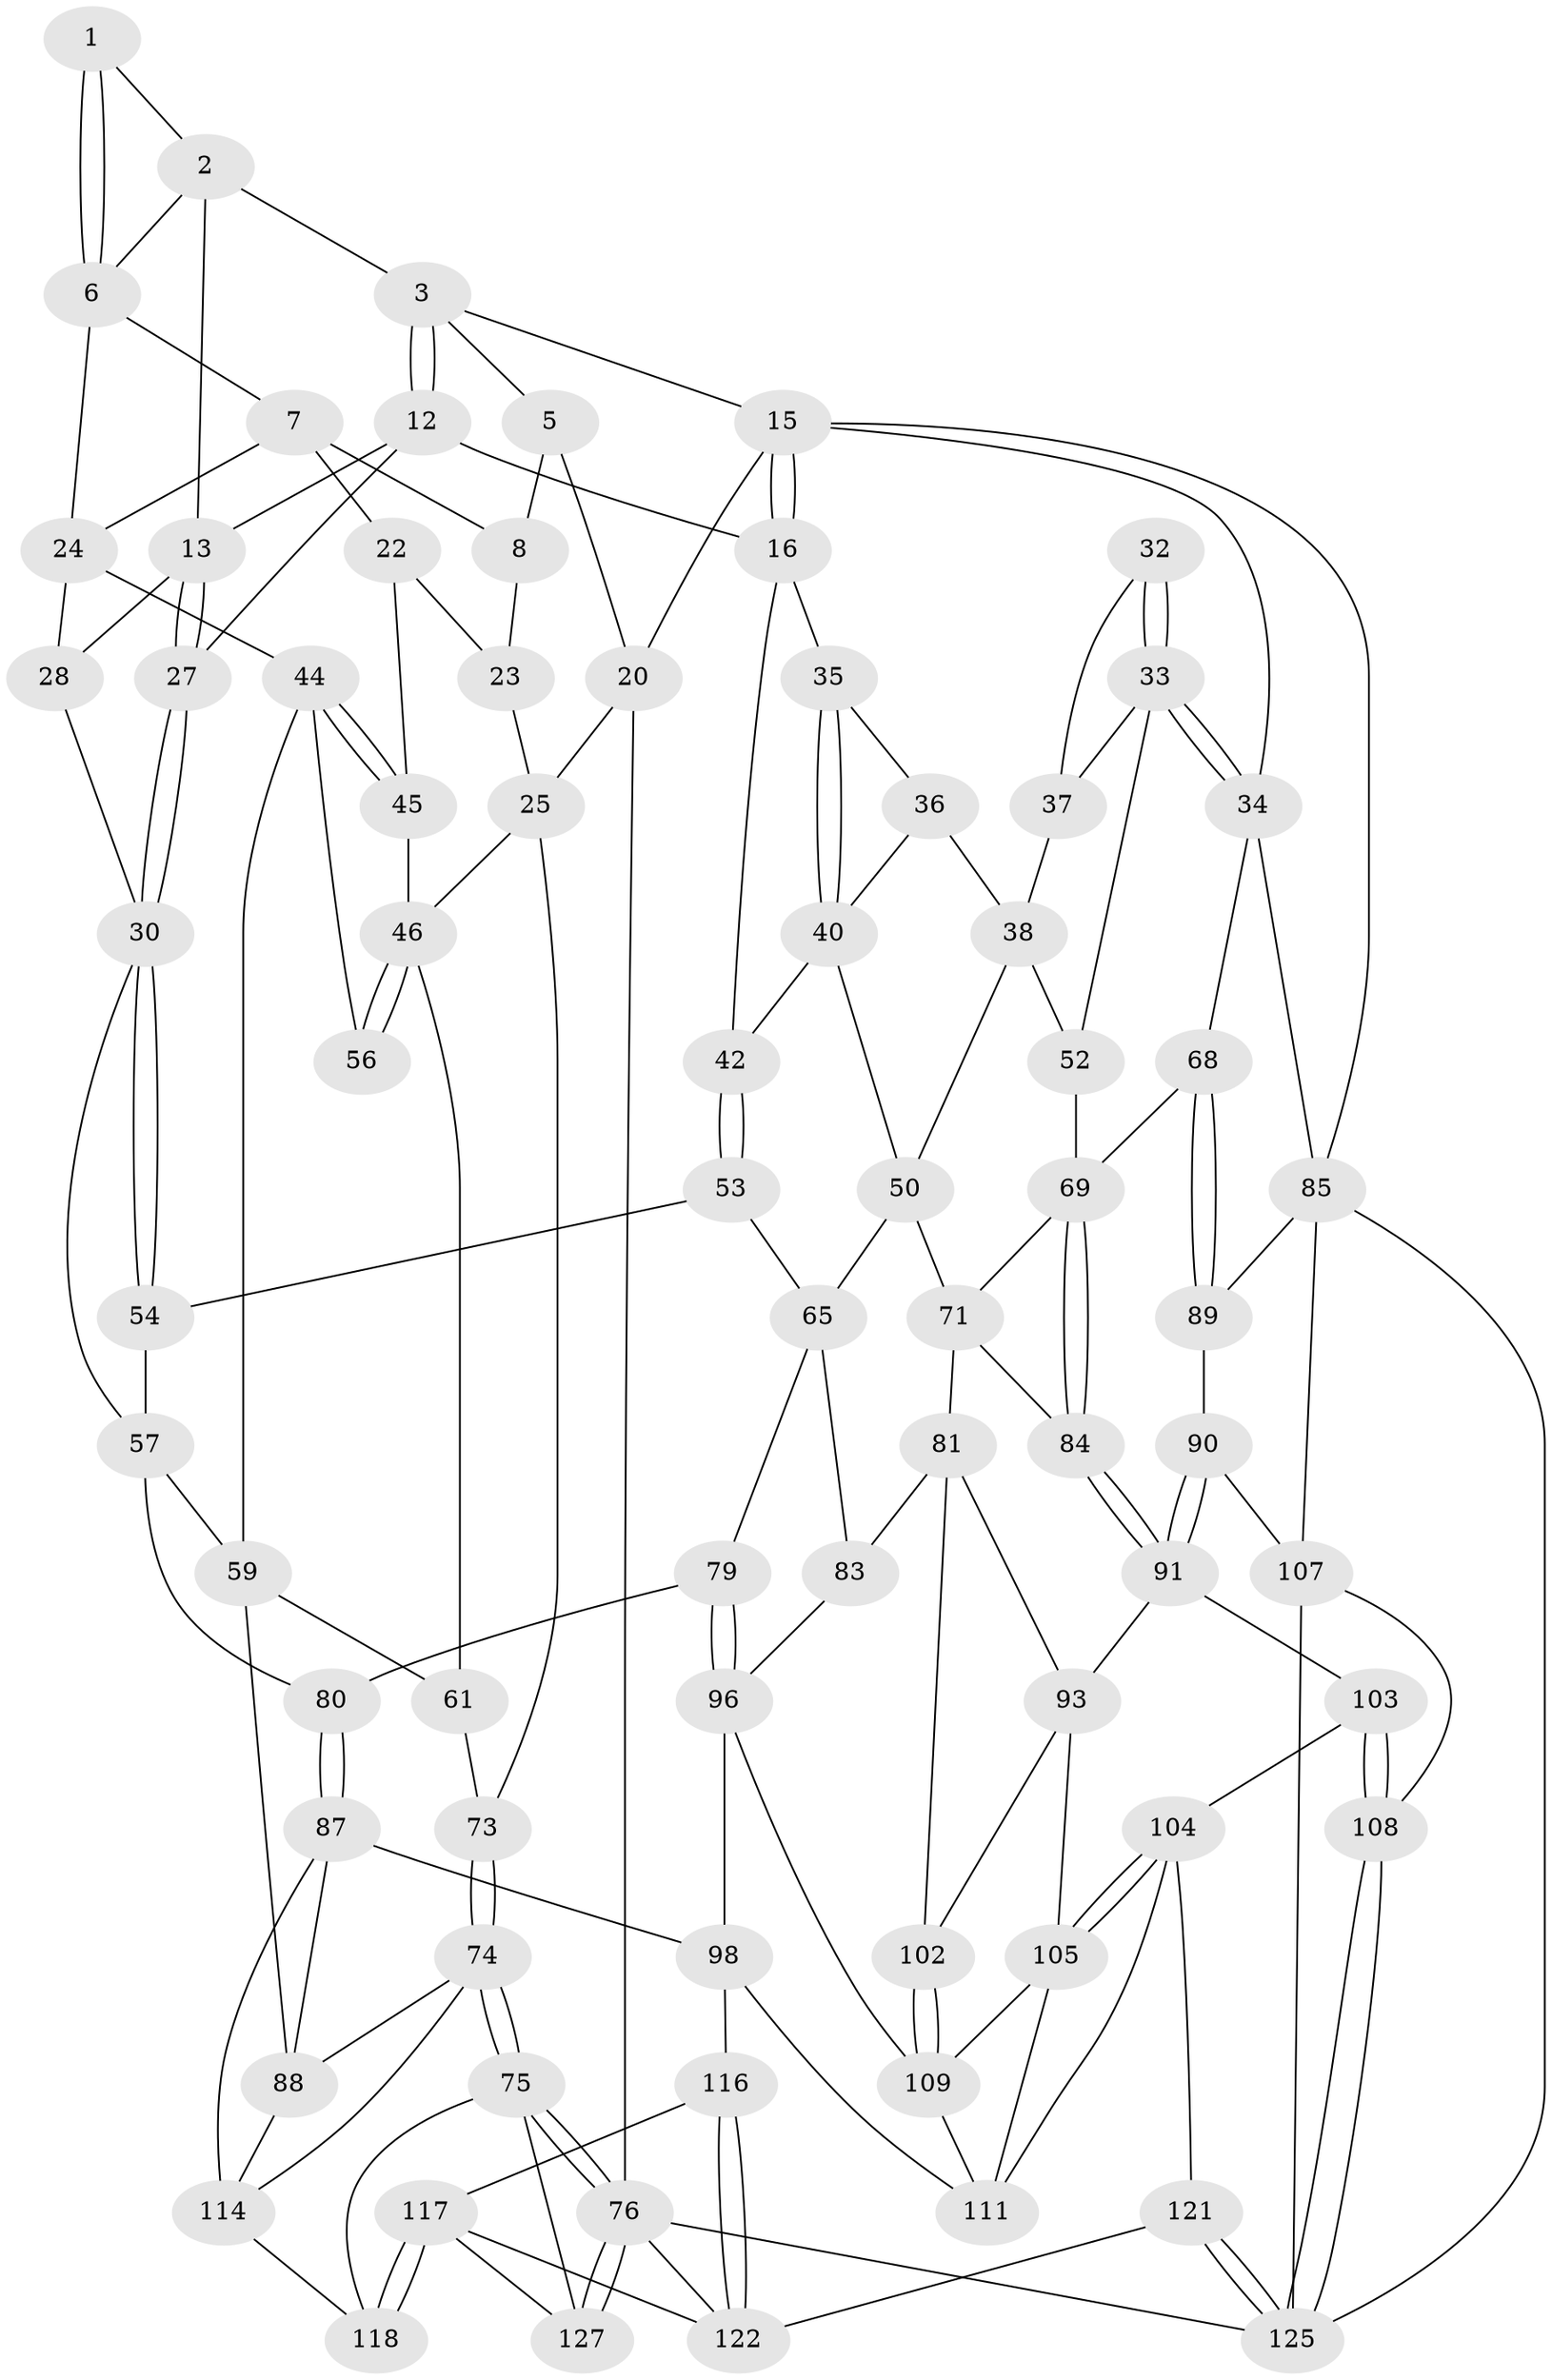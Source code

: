 // original degree distribution, {3: 0.03875968992248062, 4: 0.20155038759689922, 5: 0.5348837209302325, 6: 0.2248062015503876}
// Generated by graph-tools (version 1.1) at 2025/11/02/27/25 16:11:53]
// undirected, 77 vertices, 167 edges
graph export_dot {
graph [start="1"]
  node [color=gray90,style=filled];
  1 [pos="+0.21603792014670892+0.07013146141494415"];
  2 [pos="+0.314597673979505+0.05799186796544167",super="+10"];
  3 [pos="+0.3262181079230164+0.04936140243023582",super="+4"];
  5 [pos="+0.11702764625105846+0",super="+9"];
  6 [pos="+0.20518378263120762+0.08243173801230373",super="+11"];
  7 [pos="+0.17671833579604973+0.09202353938649956",super="+21"];
  8 [pos="+0.12368826709221664+0.08020312033124524"];
  12 [pos="+0.3593758754892059+0.13727643418085883",super="+18"];
  13 [pos="+0.33946110494034687+0.159259975901764",super="+14"];
  15 [pos="+0.5456366279483014+0",super="+19"];
  16 [pos="+0.5660528651561614+0",super="+17"];
  20 [pos="+0+0"];
  22 [pos="+0.1692033571114269+0.1792257671521938",super="+43"];
  23 [pos="+0.1088920954334475+0.1289575352392948",super="+26"];
  24 [pos="+0.212555956738409+0.21803778345186983",super="+29"];
  25 [pos="+0+0.03112120506021891",super="+48"];
  27 [pos="+0.3687745059524591+0.25134397308890594"];
  28 [pos="+0.251246258413213+0.25189018265398705"];
  30 [pos="+0.3553315474418208+0.2697787544136698",super="+31"];
  32 [pos="+0.7635618484974451+0.12166696095837895"];
  33 [pos="+1+0.15114118316531738",super="+51"];
  34 [pos="+1+0.14941899263200958",super="+67"];
  35 [pos="+0.6545851565419459+0.06419680010947228"];
  36 [pos="+0.6869618948743511+0.09135965618606122",super="+39"];
  37 [pos="+0.7567323534497381+0.22509743476071192"];
  38 [pos="+0.7243738909551726+0.22351451370519562",super="+49"];
  40 [pos="+0.659795324150136+0.268146724873644",super="+41"];
  42 [pos="+0.5481938033277527+0.2359154678535049"];
  44 [pos="+0.1822849554944908+0.2946585006003603",super="+55"];
  45 [pos="+0.09116126894303848+0.24505113081619537"];
  46 [pos="+0.036141653047026503+0.2796640187089706",super="+47"];
  50 [pos="+0.6531672277606941+0.3782723842179873",super="+64"];
  52 [pos="+0.7759791386657965+0.3523744240520864"];
  53 [pos="+0.4419551854329892+0.35389460717695453",super="+66"];
  54 [pos="+0.3558271685064928+0.2707024681952626",super="+60"];
  56 [pos="+0.08607627835435937+0.3519903493061909"];
  57 [pos="+0.28800984817040765+0.4747982024320883",super="+58"];
  59 [pos="+0.16546153212236192+0.44861105130072926",super="+62"];
  61 [pos="+0.03785470379571265+0.36659893887378636",super="+63"];
  65 [pos="+0.5127709930871471+0.44771045810902504",super="+78"];
  68 [pos="+0.9514336594457229+0.4922563974477698"];
  69 [pos="+0.9202654782572234+0.49328768215413454",super="+70"];
  71 [pos="+0.7552231206240727+0.5100994051246126",super="+72"];
  73 [pos="+0+0.5815912455516556"];
  74 [pos="+0+0.6344268105989308",super="+95"];
  75 [pos="+0+0.8293766715378272",super="+123"];
  76 [pos="+0+1",super="+77"];
  79 [pos="+0.3422237560744012+0.5560292894660378"];
  80 [pos="+0.27346474134449195+0.49511545473299323"];
  81 [pos="+0.6594960154286253+0.549600449696614",super="+82"];
  83 [pos="+0.46544384816597045+0.606118251538514"];
  84 [pos="+0.8239145706687189+0.5842858140606213"];
  85 [pos="+1+0.9882164381576366",super="+86"];
  87 [pos="+0.2054939186866851+0.6534920546951374",super="+99"];
  88 [pos="+0.15009790321045755+0.6601618446546047",super="+94"];
  89 [pos="+0.9257146257529539+0.6216971392741426",super="+100"];
  90 [pos="+0.8565925340464758+0.6822234318150746",super="+106"];
  91 [pos="+0.8125115570999409+0.6224429174572762",super="+92"];
  93 [pos="+0.6705545324317845+0.5751125407074362",super="+101"];
  96 [pos="+0.3746073314106735+0.6003713666466609",super="+97"];
  98 [pos="+0.28845905659516863+0.7287468170004574",super="+112"];
  102 [pos="+0.5043153822676402+0.6593691497259819"];
  103 [pos="+0.7547353473687579+0.7975920999762678"];
  104 [pos="+0.6811638905189755+0.8037205832350753",super="+120"];
  105 [pos="+0.6483691566168319+0.7794751245112832",super="+113"];
  107 [pos="+0.8256063193511411+0.8099730335506934",super="+124"];
  108 [pos="+0.811829320440631+0.8119135597546459"];
  109 [pos="+0.49340394713098523+0.7376590080113917",super="+110"];
  111 [pos="+0.42537635405481006+0.8025812793656407",super="+119"];
  114 [pos="+0.1364062518579804+0.809319681080394",super="+115"];
  116 [pos="+0.321885788521962+0.8602904508848513"];
  117 [pos="+0.3054113176011994+0.8639975723126481",super="+126"];
  118 [pos="+0.12753422585523988+0.8358450730618748"];
  121 [pos="+0.5331349717816402+1"];
  122 [pos="+0.4529097911317738+1",super="+129"];
  125 [pos="+0.6474508391349318+1",super="+128"];
  127 [pos="+0.12418262990879557+0.9143980263830014"];
  1 -- 2;
  1 -- 6;
  1 -- 6;
  2 -- 3;
  2 -- 13;
  2 -- 6;
  3 -- 12;
  3 -- 12;
  3 -- 5;
  3 -- 15;
  5 -- 8;
  5 -- 20;
  6 -- 7;
  6 -- 24;
  7 -- 8;
  7 -- 24;
  7 -- 22;
  8 -- 23;
  12 -- 13;
  12 -- 16;
  12 -- 27;
  13 -- 27;
  13 -- 27;
  13 -- 28;
  15 -- 16;
  15 -- 16;
  15 -- 34;
  15 -- 20;
  15 -- 85;
  16 -- 35;
  16 -- 42;
  20 -- 25;
  20 -- 76;
  22 -- 23 [weight=2];
  22 -- 45;
  23 -- 25;
  24 -- 28;
  24 -- 44;
  25 -- 73;
  25 -- 46;
  27 -- 30;
  27 -- 30;
  28 -- 30;
  30 -- 54;
  30 -- 54;
  30 -- 57;
  32 -- 33;
  32 -- 33;
  32 -- 37;
  33 -- 34;
  33 -- 34;
  33 -- 52;
  33 -- 37;
  34 -- 68;
  34 -- 85;
  35 -- 36;
  35 -- 40;
  35 -- 40;
  36 -- 40;
  36 -- 38;
  37 -- 38;
  38 -- 50;
  38 -- 52;
  40 -- 42;
  40 -- 50;
  42 -- 53;
  42 -- 53;
  44 -- 45;
  44 -- 45;
  44 -- 56;
  44 -- 59;
  45 -- 46;
  46 -- 56;
  46 -- 56;
  46 -- 61;
  50 -- 65;
  50 -- 71;
  52 -- 69;
  53 -- 54 [weight=2];
  53 -- 65;
  54 -- 57;
  57 -- 80;
  57 -- 59;
  59 -- 88;
  59 -- 61;
  61 -- 73;
  65 -- 83;
  65 -- 79;
  68 -- 69;
  68 -- 89;
  68 -- 89;
  69 -- 84;
  69 -- 84;
  69 -- 71;
  71 -- 84;
  71 -- 81;
  73 -- 74;
  73 -- 74;
  74 -- 75;
  74 -- 75;
  74 -- 88;
  74 -- 114;
  75 -- 76;
  75 -- 76;
  75 -- 118;
  75 -- 127;
  76 -- 127;
  76 -- 127;
  76 -- 125;
  76 -- 122;
  79 -- 80;
  79 -- 96;
  79 -- 96;
  80 -- 87;
  80 -- 87;
  81 -- 93;
  81 -- 83;
  81 -- 102;
  83 -- 96;
  84 -- 91;
  84 -- 91;
  85 -- 107;
  85 -- 125;
  85 -- 89;
  87 -- 88;
  87 -- 98;
  87 -- 114;
  88 -- 114;
  89 -- 90 [weight=2];
  90 -- 91;
  90 -- 91;
  90 -- 107;
  91 -- 93;
  91 -- 103;
  93 -- 105;
  93 -- 102;
  96 -- 98;
  96 -- 109;
  98 -- 116;
  98 -- 111;
  102 -- 109;
  102 -- 109;
  103 -- 104;
  103 -- 108;
  103 -- 108;
  104 -- 105;
  104 -- 105;
  104 -- 121;
  104 -- 111;
  105 -- 109;
  105 -- 111;
  107 -- 108;
  107 -- 125;
  108 -- 125;
  108 -- 125;
  109 -- 111;
  114 -- 118;
  116 -- 117;
  116 -- 122;
  116 -- 122;
  117 -- 118;
  117 -- 118;
  117 -- 127;
  117 -- 122;
  121 -- 122;
  121 -- 125;
  121 -- 125;
}
